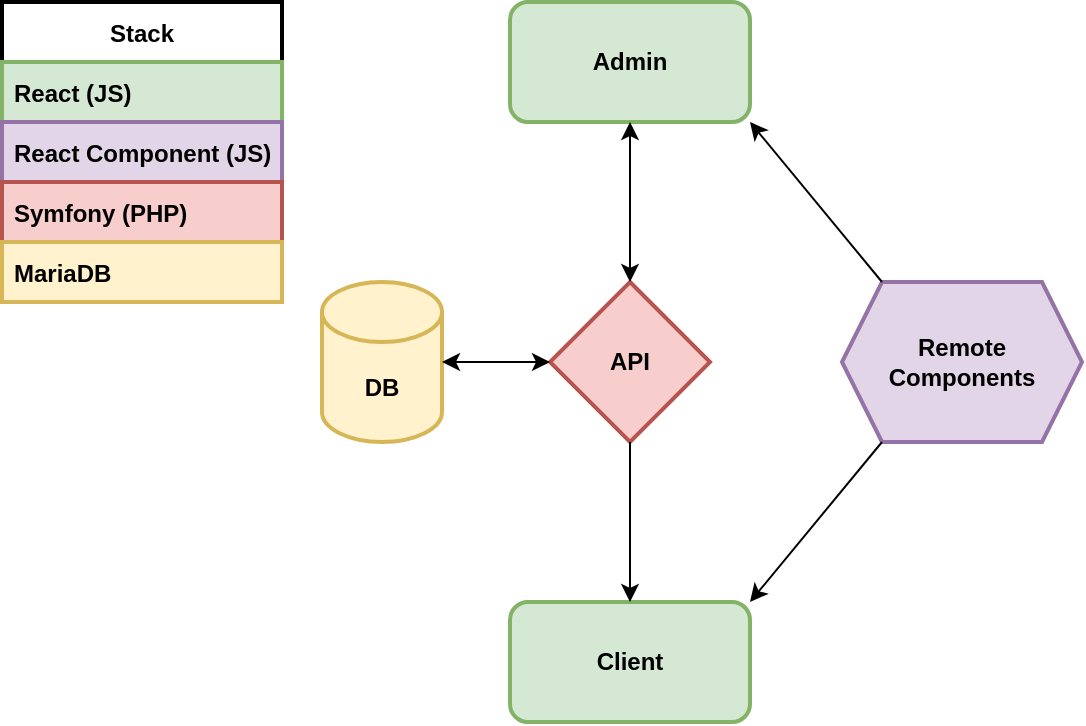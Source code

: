 <mxfile version="16.5.1" type="device"><diagram id="CDhETzx55D6gprleKSBz" name="Side-1"><mxGraphModel dx="1426" dy="852" grid="1" gridSize="10" guides="1" tooltips="1" connect="1" arrows="1" fold="1" page="1" pageScale="1" pageWidth="827" pageHeight="1169" math="0" shadow="0"><root><mxCell id="0"/><mxCell id="1" parent="0"/><mxCell id="EeyVGoBZ7Ft72THR9X-1-1" value="&lt;b&gt;Admin&lt;/b&gt;" style="rounded=1;whiteSpace=wrap;html=1;strokeWidth=2;fillColor=#d5e8d4;strokeColor=#82b366;" parent="1" vertex="1"><mxGeometry x="354" y="140" width="120" height="60" as="geometry"/></mxCell><mxCell id="EeyVGoBZ7Ft72THR9X-1-2" value="&lt;b&gt;Client&lt;/b&gt;" style="rounded=1;whiteSpace=wrap;html=1;strokeWidth=2;fillColor=#d5e8d4;strokeColor=#82b366;" parent="1" vertex="1"><mxGeometry x="354" y="440" width="120" height="60" as="geometry"/></mxCell><mxCell id="EeyVGoBZ7Ft72THR9X-1-4" value="&lt;b&gt;Remote Components&lt;/b&gt;" style="shape=hexagon;perimeter=hexagonPerimeter2;whiteSpace=wrap;html=1;fixedSize=1;fillColor=#e1d5e7;strokeColor=#9673a6;strokeWidth=2;" parent="1" vertex="1"><mxGeometry x="520" y="280" width="120" height="80" as="geometry"/></mxCell><mxCell id="EeyVGoBZ7Ft72THR9X-1-5" value="&lt;b&gt;DB&lt;/b&gt;" style="shape=cylinder3;whiteSpace=wrap;html=1;boundedLbl=1;backgroundOutline=1;size=15;strokeWidth=2;fillColor=#fff2cc;strokeColor=#d6b656;" parent="1" vertex="1"><mxGeometry x="260" y="280" width="60" height="80" as="geometry"/></mxCell><mxCell id="EeyVGoBZ7Ft72THR9X-1-6" value="&lt;b&gt;API&lt;/b&gt;" style="rhombus;whiteSpace=wrap;html=1;fillColor=#F8CECC;strokeColor=#b85450;strokeWidth=2;" parent="1" vertex="1"><mxGeometry x="374" y="280" width="80" height="80" as="geometry"/></mxCell><mxCell id="EeyVGoBZ7Ft72THR9X-1-7" value="" style="endArrow=classic;html=1;rounded=0;entryX=1;entryY=1;entryDx=0;entryDy=0;" parent="1" target="EeyVGoBZ7Ft72THR9X-1-1" edge="1"><mxGeometry width="50" height="50" relative="1" as="geometry"><mxPoint x="540" y="280" as="sourcePoint"/><mxPoint x="330" y="230" as="targetPoint"/></mxGeometry></mxCell><mxCell id="EeyVGoBZ7Ft72THR9X-1-8" value="" style="endArrow=classic;html=1;rounded=0;entryX=1;entryY=0;entryDx=0;entryDy=0;" parent="1" target="EeyVGoBZ7Ft72THR9X-1-2" edge="1"><mxGeometry width="50" height="50" relative="1" as="geometry"><mxPoint x="540" y="360" as="sourcePoint"/><mxPoint x="330" y="400" as="targetPoint"/></mxGeometry></mxCell><mxCell id="EeyVGoBZ7Ft72THR9X-1-10" value="" style="endArrow=none;startArrow=classic;html=1;rounded=0;endFill=0;entryX=0.5;entryY=1;entryDx=0;entryDy=0;" parent="1" source="EeyVGoBZ7Ft72THR9X-1-2" target="EeyVGoBZ7Ft72THR9X-1-6" edge="1"><mxGeometry width="50" height="50" relative="1" as="geometry"><mxPoint x="550" y="460" as="sourcePoint"/><mxPoint x="400" y="370" as="targetPoint"/></mxGeometry></mxCell><mxCell id="EeyVGoBZ7Ft72THR9X-1-11" value="" style="endArrow=classic;startArrow=classic;html=1;rounded=0;entryX=0.5;entryY=1;entryDx=0;entryDy=0;" parent="1" edge="1"><mxGeometry width="50" height="50" relative="1" as="geometry"><mxPoint x="414" y="280" as="sourcePoint"/><mxPoint x="414" y="200" as="targetPoint"/></mxGeometry></mxCell><mxCell id="EeyVGoBZ7Ft72THR9X-1-12" value="" style="endArrow=classic;startArrow=classic;html=1;rounded=0;exitX=0;exitY=0.5;exitDx=0;exitDy=0;" parent="1" source="EeyVGoBZ7Ft72THR9X-1-6" edge="1"><mxGeometry width="50" height="50" relative="1" as="geometry"><mxPoint x="370" y="320" as="sourcePoint"/><mxPoint x="320" y="320" as="targetPoint"/></mxGeometry></mxCell><mxCell id="D0u31E_3vWZZbOdDMSKS-16" value="Stack" style="swimlane;fontStyle=1;childLayout=stackLayout;horizontal=1;startSize=30;horizontalStack=0;resizeParent=1;resizeParentMax=0;resizeLast=0;collapsible=1;marginBottom=0;labelBackgroundColor=none;fontColor=#000000;strokeWidth=2;" vertex="1" parent="1"><mxGeometry x="100" y="140" width="140" height="150" as="geometry"><mxRectangle x="100" y="140" width="60" height="30" as="alternateBounds"/></mxGeometry></mxCell><mxCell id="D0u31E_3vWZZbOdDMSKS-17" value="React (JS)" style="text;strokeColor=#82b366;fillColor=#d5e8d4;align=left;verticalAlign=middle;spacingLeft=4;spacingRight=4;overflow=hidden;points=[[0,0.5],[1,0.5]];portConstraint=eastwest;rotatable=0;labelBackgroundColor=#D5E8D4;strokeWidth=2;fontStyle=1" vertex="1" parent="D0u31E_3vWZZbOdDMSKS-16"><mxGeometry y="30" width="140" height="30" as="geometry"/></mxCell><mxCell id="D0u31E_3vWZZbOdDMSKS-21" value="React Component (JS)" style="text;strokeColor=#9673a6;fillColor=#e1d5e7;align=left;verticalAlign=middle;spacingLeft=4;spacingRight=4;overflow=hidden;points=[[0,0.5],[1,0.5]];portConstraint=eastwest;rotatable=0;labelBackgroundColor=none;strokeWidth=2;fontStyle=1" vertex="1" parent="D0u31E_3vWZZbOdDMSKS-16"><mxGeometry y="60" width="140" height="30" as="geometry"/></mxCell><mxCell id="D0u31E_3vWZZbOdDMSKS-18" value="Symfony (PHP)" style="text;strokeColor=#b85450;fillColor=#f8cecc;align=left;verticalAlign=middle;spacingLeft=4;spacingRight=4;overflow=hidden;points=[[0,0.5],[1,0.5]];portConstraint=eastwest;rotatable=0;labelBackgroundColor=#F8CECC;strokeWidth=2;fontStyle=1" vertex="1" parent="D0u31E_3vWZZbOdDMSKS-16"><mxGeometry y="90" width="140" height="30" as="geometry"/></mxCell><mxCell id="D0u31E_3vWZZbOdDMSKS-27" value="MariaDB" style="text;strokeColor=#d6b656;fillColor=#fff2cc;align=left;verticalAlign=middle;spacingLeft=4;spacingRight=4;overflow=hidden;points=[[0,0.5],[1,0.5]];portConstraint=eastwest;rotatable=0;labelBackgroundColor=none;strokeWidth=2;fontStyle=1" vertex="1" parent="D0u31E_3vWZZbOdDMSKS-16"><mxGeometry y="120" width="140" height="30" as="geometry"/></mxCell></root></mxGraphModel></diagram></mxfile>